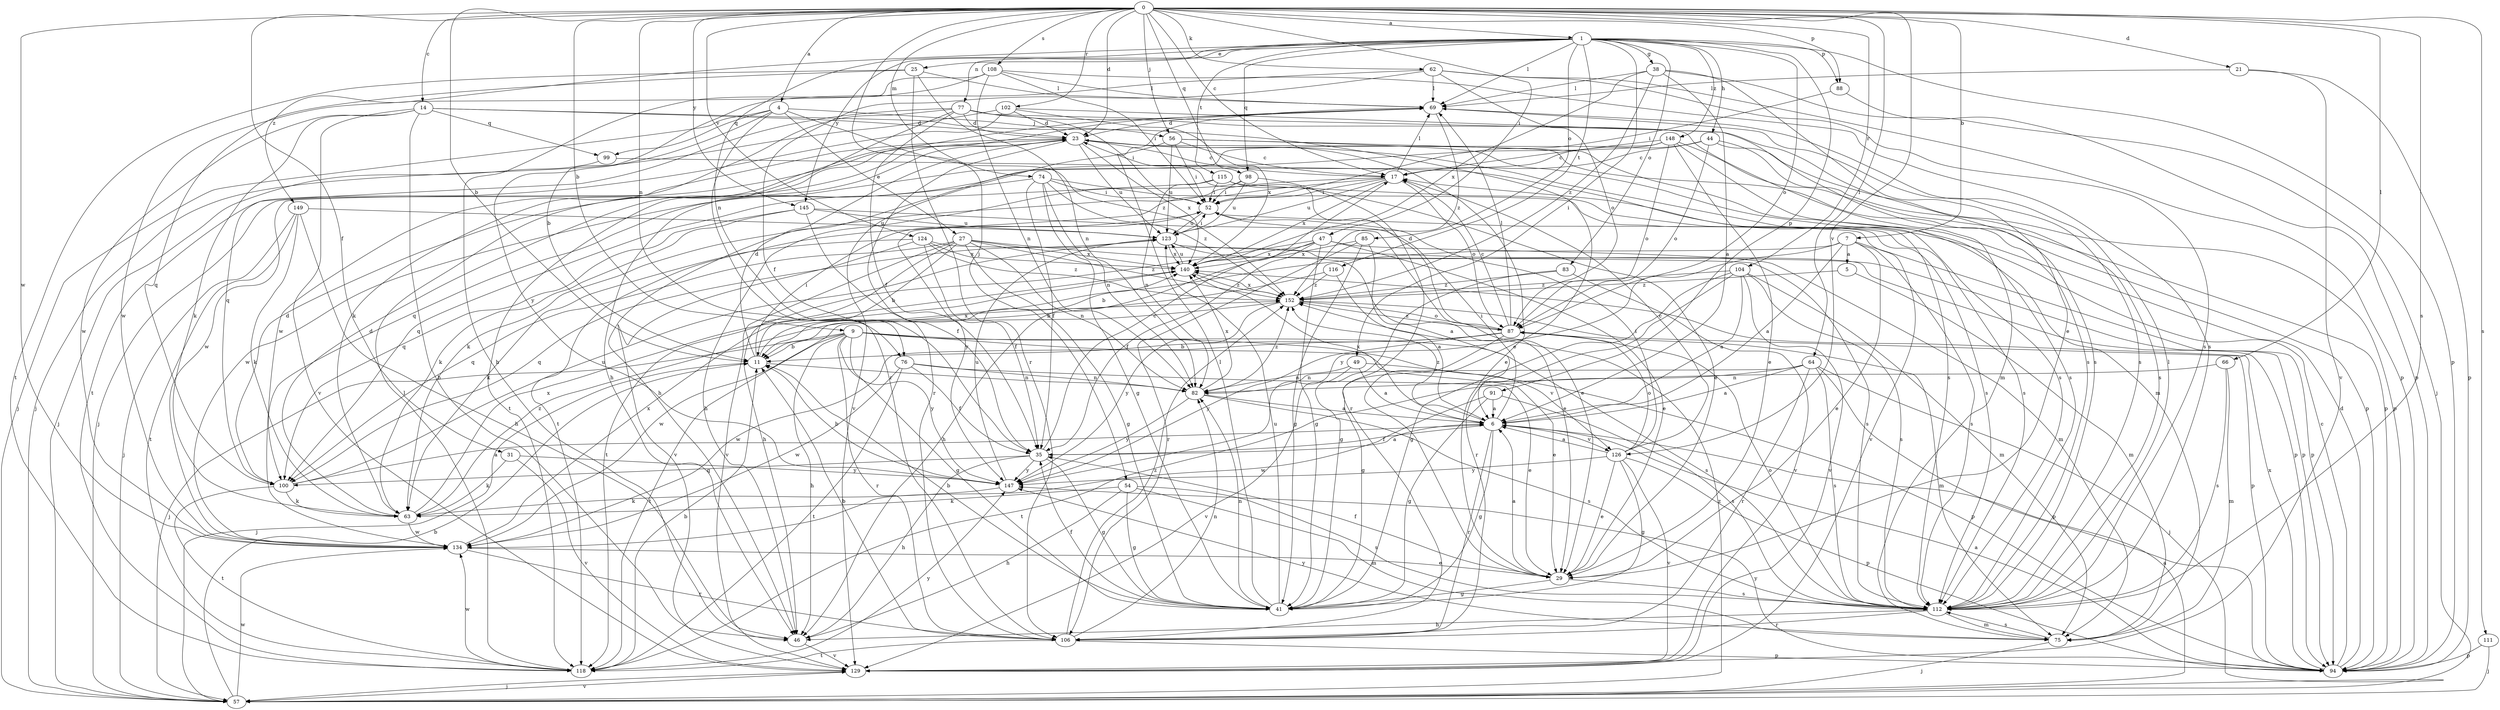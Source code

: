 strict digraph  {
0;
1;
4;
5;
6;
7;
9;
11;
14;
17;
21;
23;
25;
27;
29;
31;
35;
38;
41;
44;
46;
47;
49;
52;
54;
56;
57;
62;
63;
64;
66;
69;
74;
75;
76;
77;
82;
83;
85;
87;
88;
91;
94;
98;
99;
100;
102;
104;
106;
108;
111;
112;
115;
116;
118;
123;
124;
126;
129;
134;
140;
145;
147;
148;
149;
152;
0 -> 1  [label=a];
0 -> 4  [label=a];
0 -> 7  [label=b];
0 -> 9  [label=b];
0 -> 11  [label=b];
0 -> 14  [label=c];
0 -> 17  [label=c];
0 -> 21  [label=d];
0 -> 23  [label=d];
0 -> 31  [label=f];
0 -> 47  [label=i];
0 -> 54  [label=j];
0 -> 56  [label=j];
0 -> 62  [label=k];
0 -> 64  [label=l];
0 -> 66  [label=l];
0 -> 74  [label=m];
0 -> 76  [label=n];
0 -> 88  [label=p];
0 -> 98  [label=q];
0 -> 102  [label=r];
0 -> 104  [label=r];
0 -> 108  [label=s];
0 -> 111  [label=s];
0 -> 112  [label=s];
0 -> 124  [label=v];
0 -> 126  [label=v];
0 -> 134  [label=w];
0 -> 145  [label=y];
1 -> 25  [label=e];
1 -> 38  [label=g];
1 -> 44  [label=h];
1 -> 49  [label=i];
1 -> 69  [label=l];
1 -> 76  [label=n];
1 -> 77  [label=n];
1 -> 83  [label=o];
1 -> 85  [label=o];
1 -> 87  [label=o];
1 -> 88  [label=p];
1 -> 91  [label=p];
1 -> 94  [label=p];
1 -> 98  [label=q];
1 -> 115  [label=t];
1 -> 116  [label=t];
1 -> 145  [label=y];
1 -> 148  [label=z];
1 -> 149  [label=z];
4 -> 27  [label=e];
4 -> 56  [label=j];
4 -> 57  [label=j];
4 -> 99  [label=q];
4 -> 106  [label=r];
4 -> 147  [label=y];
4 -> 152  [label=z];
5 -> 75  [label=m];
5 -> 152  [label=z];
6 -> 35  [label=f];
6 -> 41  [label=g];
6 -> 52  [label=i];
6 -> 106  [label=r];
6 -> 126  [label=v];
6 -> 140  [label=x];
6 -> 152  [label=z];
7 -> 5  [label=a];
7 -> 6  [label=a];
7 -> 11  [label=b];
7 -> 29  [label=e];
7 -> 94  [label=p];
7 -> 112  [label=s];
7 -> 147  [label=y];
9 -> 11  [label=b];
9 -> 29  [label=e];
9 -> 41  [label=g];
9 -> 46  [label=h];
9 -> 57  [label=j];
9 -> 106  [label=r];
9 -> 112  [label=s];
9 -> 118  [label=t];
9 -> 126  [label=v];
9 -> 147  [label=y];
11 -> 23  [label=d];
11 -> 52  [label=i];
11 -> 57  [label=j];
11 -> 82  [label=n];
11 -> 140  [label=x];
14 -> 23  [label=d];
14 -> 29  [label=e];
14 -> 46  [label=h];
14 -> 63  [label=k];
14 -> 99  [label=q];
14 -> 129  [label=v];
14 -> 134  [label=w];
17 -> 52  [label=i];
17 -> 63  [label=k];
17 -> 69  [label=l];
17 -> 87  [label=o];
17 -> 118  [label=t];
17 -> 123  [label=u];
17 -> 140  [label=x];
21 -> 69  [label=l];
21 -> 94  [label=p];
21 -> 129  [label=v];
23 -> 17  [label=c];
23 -> 29  [label=e];
23 -> 57  [label=j];
23 -> 94  [label=p];
23 -> 106  [label=r];
23 -> 123  [label=u];
23 -> 134  [label=w];
23 -> 140  [label=x];
25 -> 69  [label=l];
25 -> 82  [label=n];
25 -> 100  [label=q];
25 -> 106  [label=r];
25 -> 118  [label=t];
27 -> 11  [label=b];
27 -> 29  [label=e];
27 -> 41  [label=g];
27 -> 46  [label=h];
27 -> 82  [label=n];
27 -> 100  [label=q];
27 -> 129  [label=v];
27 -> 140  [label=x];
27 -> 152  [label=z];
29 -> 6  [label=a];
29 -> 35  [label=f];
29 -> 41  [label=g];
29 -> 112  [label=s];
31 -> 63  [label=k];
31 -> 129  [label=v];
31 -> 147  [label=y];
35 -> 6  [label=a];
35 -> 17  [label=c];
35 -> 41  [label=g];
35 -> 46  [label=h];
35 -> 100  [label=q];
35 -> 147  [label=y];
38 -> 6  [label=a];
38 -> 29  [label=e];
38 -> 57  [label=j];
38 -> 69  [label=l];
38 -> 140  [label=x];
38 -> 152  [label=z];
41 -> 11  [label=b];
41 -> 35  [label=f];
41 -> 69  [label=l];
41 -> 82  [label=n];
41 -> 123  [label=u];
44 -> 17  [label=c];
44 -> 87  [label=o];
44 -> 94  [label=p];
44 -> 100  [label=q];
44 -> 112  [label=s];
46 -> 129  [label=v];
47 -> 29  [label=e];
47 -> 35  [label=f];
47 -> 41  [label=g];
47 -> 46  [label=h];
47 -> 75  [label=m];
47 -> 118  [label=t];
47 -> 140  [label=x];
49 -> 6  [label=a];
49 -> 82  [label=n];
49 -> 94  [label=p];
49 -> 129  [label=v];
52 -> 123  [label=u];
52 -> 129  [label=v];
52 -> 147  [label=y];
54 -> 41  [label=g];
54 -> 46  [label=h];
54 -> 63  [label=k];
54 -> 75  [label=m];
54 -> 112  [label=s];
56 -> 17  [label=c];
56 -> 52  [label=i];
56 -> 75  [label=m];
56 -> 112  [label=s];
56 -> 123  [label=u];
56 -> 129  [label=v];
57 -> 6  [label=a];
57 -> 11  [label=b];
57 -> 129  [label=v];
57 -> 134  [label=w];
57 -> 152  [label=z];
62 -> 11  [label=b];
62 -> 35  [label=f];
62 -> 69  [label=l];
62 -> 87  [label=o];
62 -> 94  [label=p];
62 -> 112  [label=s];
63 -> 23  [label=d];
63 -> 134  [label=w];
63 -> 140  [label=x];
63 -> 152  [label=z];
64 -> 6  [label=a];
64 -> 57  [label=j];
64 -> 82  [label=n];
64 -> 94  [label=p];
64 -> 106  [label=r];
64 -> 112  [label=s];
64 -> 118  [label=t];
66 -> 75  [label=m];
66 -> 82  [label=n];
66 -> 112  [label=s];
69 -> 23  [label=d];
69 -> 63  [label=k];
69 -> 112  [label=s];
69 -> 152  [label=z];
74 -> 35  [label=f];
74 -> 41  [label=g];
74 -> 52  [label=i];
74 -> 82  [label=n];
74 -> 112  [label=s];
74 -> 134  [label=w];
74 -> 152  [label=z];
75 -> 57  [label=j];
75 -> 112  [label=s];
75 -> 147  [label=y];
76 -> 29  [label=e];
76 -> 35  [label=f];
76 -> 82  [label=n];
76 -> 118  [label=t];
76 -> 134  [label=w];
77 -> 23  [label=d];
77 -> 35  [label=f];
77 -> 46  [label=h];
77 -> 52  [label=i];
77 -> 75  [label=m];
77 -> 100  [label=q];
77 -> 112  [label=s];
77 -> 134  [label=w];
82 -> 6  [label=a];
82 -> 112  [label=s];
82 -> 140  [label=x];
82 -> 147  [label=y];
82 -> 152  [label=z];
83 -> 41  [label=g];
83 -> 129  [label=v];
83 -> 152  [label=z];
85 -> 6  [label=a];
85 -> 41  [label=g];
85 -> 106  [label=r];
85 -> 140  [label=x];
87 -> 11  [label=b];
87 -> 17  [label=c];
87 -> 23  [label=d];
87 -> 41  [label=g];
87 -> 69  [label=l];
87 -> 75  [label=m];
87 -> 134  [label=w];
87 -> 147  [label=y];
87 -> 152  [label=z];
88 -> 52  [label=i];
88 -> 94  [label=p];
91 -> 6  [label=a];
91 -> 41  [label=g];
91 -> 112  [label=s];
91 -> 134  [label=w];
94 -> 6  [label=a];
94 -> 17  [label=c];
94 -> 23  [label=d];
94 -> 140  [label=x];
94 -> 147  [label=y];
98 -> 46  [label=h];
98 -> 52  [label=i];
98 -> 106  [label=r];
98 -> 123  [label=u];
99 -> 57  [label=j];
99 -> 112  [label=s];
100 -> 6  [label=a];
100 -> 23  [label=d];
100 -> 63  [label=k];
100 -> 118  [label=t];
100 -> 123  [label=u];
102 -> 23  [label=d];
102 -> 57  [label=j];
102 -> 112  [label=s];
102 -> 118  [label=t];
102 -> 140  [label=x];
104 -> 6  [label=a];
104 -> 41  [label=g];
104 -> 75  [label=m];
104 -> 106  [label=r];
104 -> 112  [label=s];
104 -> 129  [label=v];
104 -> 152  [label=z];
106 -> 11  [label=b];
106 -> 82  [label=n];
106 -> 94  [label=p];
106 -> 118  [label=t];
106 -> 152  [label=z];
108 -> 46  [label=h];
108 -> 52  [label=i];
108 -> 69  [label=l];
108 -> 82  [label=n];
108 -> 112  [label=s];
108 -> 134  [label=w];
111 -> 57  [label=j];
111 -> 94  [label=p];
112 -> 46  [label=h];
112 -> 69  [label=l];
112 -> 75  [label=m];
112 -> 87  [label=o];
112 -> 106  [label=r];
115 -> 29  [label=e];
115 -> 52  [label=i];
115 -> 82  [label=n];
115 -> 100  [label=q];
115 -> 112  [label=s];
116 -> 6  [label=a];
116 -> 11  [label=b];
116 -> 152  [label=z];
118 -> 11  [label=b];
118 -> 69  [label=l];
118 -> 134  [label=w];
118 -> 147  [label=y];
123 -> 52  [label=i];
123 -> 94  [label=p];
123 -> 100  [label=q];
123 -> 112  [label=s];
123 -> 140  [label=x];
124 -> 35  [label=f];
124 -> 63  [label=k];
124 -> 94  [label=p];
124 -> 129  [label=v];
124 -> 140  [label=x];
124 -> 152  [label=z];
126 -> 6  [label=a];
126 -> 17  [label=c];
126 -> 29  [label=e];
126 -> 41  [label=g];
126 -> 52  [label=i];
126 -> 87  [label=o];
126 -> 94  [label=p];
126 -> 129  [label=v];
126 -> 147  [label=y];
129 -> 57  [label=j];
134 -> 29  [label=e];
134 -> 106  [label=r];
134 -> 140  [label=x];
140 -> 123  [label=u];
140 -> 152  [label=z];
145 -> 29  [label=e];
145 -> 35  [label=f];
145 -> 63  [label=k];
145 -> 100  [label=q];
145 -> 123  [label=u];
147 -> 11  [label=b];
147 -> 63  [label=k];
147 -> 123  [label=u];
148 -> 17  [label=c];
148 -> 29  [label=e];
148 -> 46  [label=h];
148 -> 87  [label=o];
148 -> 94  [label=p];
148 -> 112  [label=s];
148 -> 118  [label=t];
149 -> 46  [label=h];
149 -> 57  [label=j];
149 -> 63  [label=k];
149 -> 118  [label=t];
149 -> 123  [label=u];
152 -> 87  [label=o];
152 -> 94  [label=p];
152 -> 134  [label=w];
152 -> 140  [label=x];
152 -> 147  [label=y];
}
